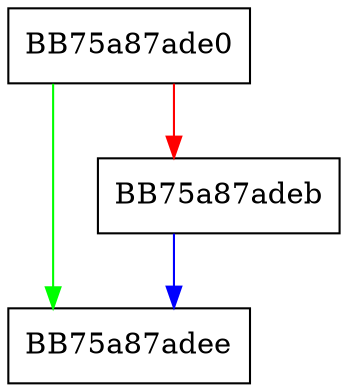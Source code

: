 digraph what {
  node [shape="box"];
  graph [splines=ortho];
  BB75a87ade0 -> BB75a87adee [color="green"];
  BB75a87ade0 -> BB75a87adeb [color="red"];
  BB75a87adeb -> BB75a87adee [color="blue"];
}